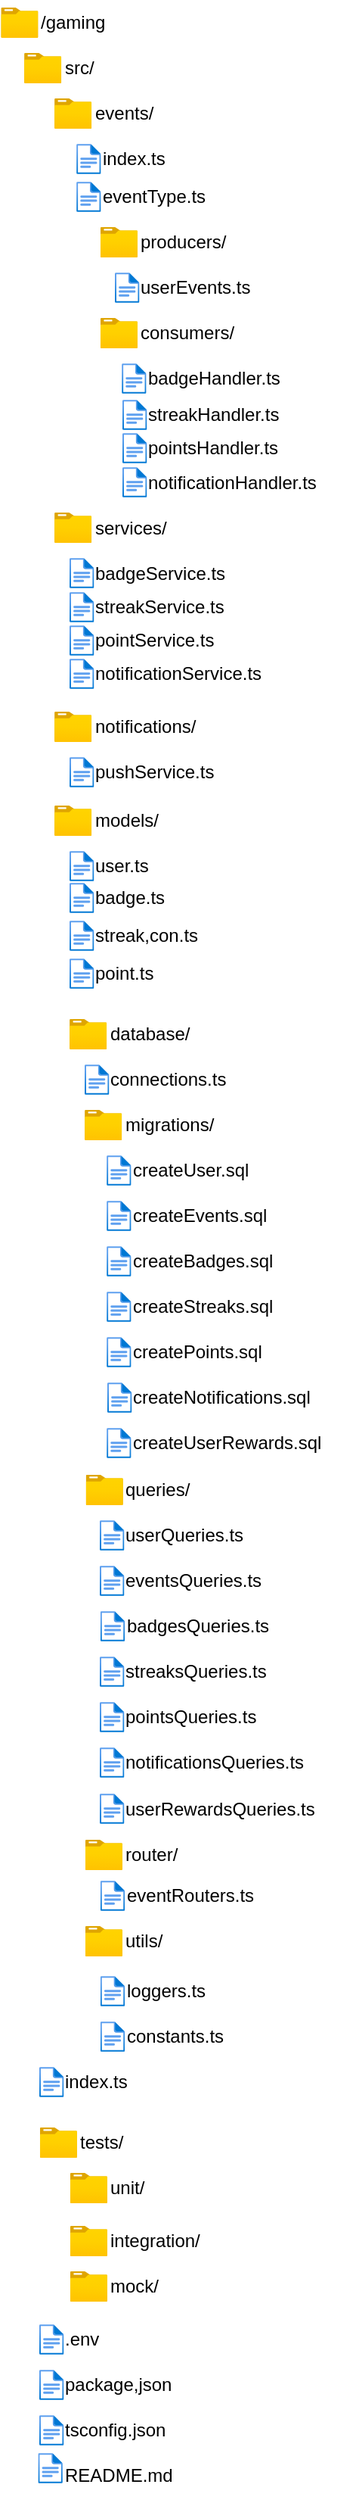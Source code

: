 <mxfile version="28.1.0">
  <diagram name="Page-1" id="CNm5QoasOaSPqWcli5Yv">
    <mxGraphModel dx="2830" dy="865" grid="1" gridSize="10" guides="1" tooltips="1" connect="1" arrows="1" fold="1" page="1" pageScale="1" pageWidth="1169" pageHeight="827" math="0" shadow="0">
      <root>
        <mxCell id="0" />
        <mxCell id="1" parent="0" />
        <mxCell id="1O9_OQPddKV9VWDyfww5-5" value="" style="group" parent="1" vertex="1" connectable="0">
          <mxGeometry x="-15.36" y="95" width="85.36" height="30" as="geometry" />
        </mxCell>
        <mxCell id="1O9_OQPddKV9VWDyfww5-1" value="/gaming" style="text;html=1;align=left;verticalAlign=middle;resizable=0;points=[];autosize=1;strokeColor=none;fillColor=none;" parent="1O9_OQPddKV9VWDyfww5-5" vertex="1">
          <mxGeometry x="24.64" width="70" height="30" as="geometry" />
        </mxCell>
        <mxCell id="1O9_OQPddKV9VWDyfww5-3" value="/gamifiying_app" style="image;aspect=fixed;html=1;points=[];align=center;fontSize=12;image=img/lib/azure2/general/Folder_Blank.svg;fontColor=none;noLabel=1;" parent="1O9_OQPddKV9VWDyfww5-5" vertex="1">
          <mxGeometry y="5" width="24.64" height="20" as="geometry" />
        </mxCell>
        <mxCell id="1O9_OQPddKV9VWDyfww5-6" value="" style="group" parent="1" vertex="1" connectable="0">
          <mxGeometry y="125" width="85.36" height="30" as="geometry" />
        </mxCell>
        <mxCell id="1O9_OQPddKV9VWDyfww5-7" value="src/" style="text;html=1;align=left;verticalAlign=middle;resizable=0;points=[];autosize=1;strokeColor=none;fillColor=none;" parent="1O9_OQPddKV9VWDyfww5-6" vertex="1">
          <mxGeometry x="24.64" width="40" height="30" as="geometry" />
        </mxCell>
        <mxCell id="1O9_OQPddKV9VWDyfww5-8" value="/gamifiying_app" style="image;aspect=fixed;html=1;points=[];align=center;fontSize=12;image=img/lib/azure2/general/Folder_Blank.svg;fontColor=none;noLabel=1;" parent="1O9_OQPddKV9VWDyfww5-6" vertex="1">
          <mxGeometry y="5" width="24.64" height="20" as="geometry" />
        </mxCell>
        <mxCell id="1O9_OQPddKV9VWDyfww5-12" value="" style="group" parent="1" vertex="1" connectable="0">
          <mxGeometry x="20" y="155" width="85.36" height="30" as="geometry" />
        </mxCell>
        <mxCell id="1O9_OQPddKV9VWDyfww5-13" value="events/" style="text;html=1;align=left;verticalAlign=middle;resizable=0;points=[];autosize=1;strokeColor=none;fillColor=none;" parent="1O9_OQPddKV9VWDyfww5-12" vertex="1">
          <mxGeometry x="24.64" width="60" height="30" as="geometry" />
        </mxCell>
        <mxCell id="1O9_OQPddKV9VWDyfww5-14" value="/gamifiying_app" style="image;aspect=fixed;html=1;points=[];align=center;fontSize=12;image=img/lib/azure2/general/Folder_Blank.svg;fontColor=none;noLabel=1;" parent="1O9_OQPddKV9VWDyfww5-12" vertex="1">
          <mxGeometry y="5" width="24.64" height="20" as="geometry" />
        </mxCell>
        <mxCell id="1O9_OQPddKV9VWDyfww5-16" value="" style="group" parent="1" vertex="1" connectable="0">
          <mxGeometry x="34.56" y="185" width="115.44" height="30" as="geometry" />
        </mxCell>
        <mxCell id="taT7G3SYx_tGGkmXo42I-7" value="" style="image;aspect=fixed;html=1;points=[];align=center;fontSize=12;image=img/lib/azure2/general/File.svg;" parent="1O9_OQPddKV9VWDyfww5-16" vertex="1">
          <mxGeometry y="5" width="16.23" height="20" as="geometry" />
        </mxCell>
        <mxCell id="1O9_OQPddKV9VWDyfww5-15" value="index.ts" style="text;html=1;align=left;verticalAlign=middle;resizable=0;points=[];autosize=1;strokeColor=none;fillColor=none;" parent="1O9_OQPddKV9VWDyfww5-16" vertex="1">
          <mxGeometry x="15.44" width="60" height="30" as="geometry" />
        </mxCell>
        <mxCell id="1O9_OQPddKV9VWDyfww5-17" value="" style="group" parent="1" vertex="1" connectable="0">
          <mxGeometry x="34.56" y="210" width="115.44" height="30" as="geometry" />
        </mxCell>
        <mxCell id="1O9_OQPddKV9VWDyfww5-18" value="" style="image;aspect=fixed;html=1;points=[];align=center;fontSize=12;image=img/lib/azure2/general/File.svg;" parent="1O9_OQPddKV9VWDyfww5-17" vertex="1">
          <mxGeometry y="5" width="16.23" height="20" as="geometry" />
        </mxCell>
        <mxCell id="1O9_OQPddKV9VWDyfww5-19" value="eventType.ts" style="text;html=1;align=left;verticalAlign=middle;resizable=0;points=[];autosize=1;strokeColor=none;fillColor=none;" parent="1O9_OQPddKV9VWDyfww5-17" vertex="1">
          <mxGeometry x="15.44" width="90" height="30" as="geometry" />
        </mxCell>
        <mxCell id="1O9_OQPddKV9VWDyfww5-21" value="" style="group" parent="1" vertex="1" connectable="0">
          <mxGeometry x="60" y="270" width="135.44" height="30" as="geometry" />
        </mxCell>
        <mxCell id="1O9_OQPddKV9VWDyfww5-22" value="" style="image;aspect=fixed;html=1;points=[];align=center;fontSize=12;image=img/lib/azure2/general/File.svg;" parent="1O9_OQPddKV9VWDyfww5-21" vertex="1">
          <mxGeometry y="5" width="16.23" height="20" as="geometry" />
        </mxCell>
        <mxCell id="1O9_OQPddKV9VWDyfww5-23" value="userEvents.ts" style="text;html=1;align=left;verticalAlign=middle;resizable=0;points=[];autosize=1;strokeColor=none;fillColor=none;" parent="1O9_OQPddKV9VWDyfww5-21" vertex="1">
          <mxGeometry x="15.44" width="100" height="30" as="geometry" />
        </mxCell>
        <mxCell id="1O9_OQPddKV9VWDyfww5-27" value="" style="group" parent="1" vertex="1" connectable="0">
          <mxGeometry x="50.4" y="1332" width="155.44" height="30" as="geometry" />
        </mxCell>
        <mxCell id="1O9_OQPddKV9VWDyfww5-28" value="" style="image;aspect=fixed;html=1;points=[];align=center;fontSize=12;image=img/lib/azure2/general/File.svg;" parent="1O9_OQPddKV9VWDyfww5-27" vertex="1">
          <mxGeometry y="5" width="16.23" height="20" as="geometry" />
        </mxCell>
        <mxCell id="1O9_OQPddKV9VWDyfww5-29" value="eventRouters.ts" style="text;html=1;align=left;verticalAlign=middle;resizable=0;points=[];autosize=1;strokeColor=none;fillColor=none;" parent="1O9_OQPddKV9VWDyfww5-27" vertex="1">
          <mxGeometry x="15.44" width="110" height="30" as="geometry" />
        </mxCell>
        <mxCell id="1O9_OQPddKV9VWDyfww5-30" value="" style="group" parent="1" vertex="1" connectable="0">
          <mxGeometry x="30" y="652" width="135.44" height="30" as="geometry" />
        </mxCell>
        <mxCell id="1O9_OQPddKV9VWDyfww5-31" value="" style="image;aspect=fixed;html=1;points=[];align=center;fontSize=12;image=img/lib/azure2/general/File.svg;" parent="1O9_OQPddKV9VWDyfww5-30" vertex="1">
          <mxGeometry y="5" width="16.23" height="20" as="geometry" />
        </mxCell>
        <mxCell id="1O9_OQPddKV9VWDyfww5-32" value="user.ts" style="text;html=1;align=left;verticalAlign=middle;resizable=0;points=[];autosize=1;strokeColor=none;fillColor=none;" parent="1O9_OQPddKV9VWDyfww5-30" vertex="1">
          <mxGeometry x="15.44" width="60" height="30" as="geometry" />
        </mxCell>
        <mxCell id="1O9_OQPddKV9VWDyfww5-24" value="" style="group" parent="1" vertex="1" connectable="0">
          <mxGeometry x="30.0" y="481" width="125.44" height="30" as="geometry" />
        </mxCell>
        <mxCell id="1O9_OQPddKV9VWDyfww5-25" value="" style="image;aspect=fixed;html=1;points=[];align=center;fontSize=12;image=img/lib/azure2/general/File.svg;" parent="1O9_OQPddKV9VWDyfww5-24" vertex="1">
          <mxGeometry y="5" width="16.23" height="20" as="geometry" />
        </mxCell>
        <mxCell id="1O9_OQPddKV9VWDyfww5-26" value="streakService.ts" style="text;html=1;align=left;verticalAlign=middle;resizable=0;points=[];autosize=1;strokeColor=none;fillColor=none;" parent="1O9_OQPddKV9VWDyfww5-24" vertex="1">
          <mxGeometry x="15.44" width="110" height="30" as="geometry" />
        </mxCell>
        <mxCell id="1O9_OQPddKV9VWDyfww5-33" value="" style="group" parent="1" vertex="1" connectable="0">
          <mxGeometry x="50.4" y="240" width="104.64" height="30" as="geometry" />
        </mxCell>
        <mxCell id="1O9_OQPddKV9VWDyfww5-34" value="producers/" style="text;html=1;align=left;verticalAlign=middle;resizable=0;points=[];autosize=1;strokeColor=none;fillColor=none;" parent="1O9_OQPddKV9VWDyfww5-33" vertex="1">
          <mxGeometry x="24.64" width="80" height="30" as="geometry" />
        </mxCell>
        <mxCell id="1O9_OQPddKV9VWDyfww5-35" value="/gamifiying_app" style="image;aspect=fixed;html=1;points=[];align=center;fontSize=12;image=img/lib/azure2/general/Folder_Blank.svg;fontColor=none;noLabel=1;" parent="1O9_OQPddKV9VWDyfww5-33" vertex="1">
          <mxGeometry y="5" width="24.64" height="20" as="geometry" />
        </mxCell>
        <mxCell id="1O9_OQPddKV9VWDyfww5-36" value="" style="group" parent="1" vertex="1" connectable="0">
          <mxGeometry x="64.56" y="330" width="125.44" height="30" as="geometry" />
        </mxCell>
        <mxCell id="1O9_OQPddKV9VWDyfww5-37" value="" style="image;aspect=fixed;html=1;points=[];align=center;fontSize=12;image=img/lib/azure2/general/File.svg;" parent="1O9_OQPddKV9VWDyfww5-36" vertex="1">
          <mxGeometry y="5" width="16.23" height="20" as="geometry" />
        </mxCell>
        <mxCell id="1O9_OQPddKV9VWDyfww5-38" value="badgeHandler.ts" style="text;html=1;align=left;verticalAlign=middle;resizable=0;points=[];autosize=1;strokeColor=none;fillColor=none;" parent="1O9_OQPddKV9VWDyfww5-36" vertex="1">
          <mxGeometry x="15.44" width="110" height="30" as="geometry" />
        </mxCell>
        <mxCell id="1O9_OQPddKV9VWDyfww5-39" value="" style="group" parent="1" vertex="1" connectable="0">
          <mxGeometry x="65" y="354" width="125.44" height="30" as="geometry" />
        </mxCell>
        <mxCell id="1O9_OQPddKV9VWDyfww5-40" value="" style="image;aspect=fixed;html=1;points=[];align=center;fontSize=12;image=img/lib/azure2/general/File.svg;" parent="1O9_OQPddKV9VWDyfww5-39" vertex="1">
          <mxGeometry y="5" width="16.23" height="20" as="geometry" />
        </mxCell>
        <mxCell id="1O9_OQPddKV9VWDyfww5-41" value="streakHandler.ts" style="text;html=1;align=left;verticalAlign=middle;resizable=0;points=[];autosize=1;strokeColor=none;fillColor=none;" parent="1O9_OQPddKV9VWDyfww5-39" vertex="1">
          <mxGeometry x="15.44" width="110" height="30" as="geometry" />
        </mxCell>
        <mxCell id="1O9_OQPddKV9VWDyfww5-42" value="" style="group" parent="1" vertex="1" connectable="0">
          <mxGeometry x="65" y="376" width="145.44" height="30" as="geometry" />
        </mxCell>
        <mxCell id="1O9_OQPddKV9VWDyfww5-43" value="" style="image;aspect=fixed;html=1;points=[];align=center;fontSize=12;image=img/lib/azure2/general/File.svg;" parent="1O9_OQPddKV9VWDyfww5-42" vertex="1">
          <mxGeometry y="5" width="16.23" height="20" as="geometry" />
        </mxCell>
        <mxCell id="1O9_OQPddKV9VWDyfww5-44" value="pointsHandler.ts" style="text;html=1;align=left;verticalAlign=middle;resizable=0;points=[];autosize=1;strokeColor=none;fillColor=none;" parent="1O9_OQPddKV9VWDyfww5-42" vertex="1">
          <mxGeometry x="15.44" width="110" height="30" as="geometry" />
        </mxCell>
        <mxCell id="1O9_OQPddKV9VWDyfww5-45" value="" style="group" parent="1" vertex="1" connectable="0">
          <mxGeometry x="65" y="398.5" width="145.44" height="30" as="geometry" />
        </mxCell>
        <mxCell id="1O9_OQPddKV9VWDyfww5-46" value="" style="image;aspect=fixed;html=1;points=[];align=center;fontSize=12;image=img/lib/azure2/general/File.svg;" parent="1O9_OQPddKV9VWDyfww5-45" vertex="1">
          <mxGeometry y="5" width="16.23" height="20" as="geometry" />
        </mxCell>
        <mxCell id="1O9_OQPddKV9VWDyfww5-47" value="notificationHandler.ts" style="text;html=1;align=left;verticalAlign=middle;resizable=0;points=[];autosize=1;strokeColor=none;fillColor=none;" parent="1O9_OQPddKV9VWDyfww5-45" vertex="1">
          <mxGeometry x="15.44" width="130" height="30" as="geometry" />
        </mxCell>
        <mxCell id="1O9_OQPddKV9VWDyfww5-48" value="" style="group" parent="1" vertex="1" connectable="0">
          <mxGeometry x="30" y="458.5" width="145.44" height="30" as="geometry" />
        </mxCell>
        <mxCell id="1O9_OQPddKV9VWDyfww5-49" value="" style="image;aspect=fixed;html=1;points=[];align=center;fontSize=12;image=img/lib/azure2/general/File.svg;" parent="1O9_OQPddKV9VWDyfww5-48" vertex="1">
          <mxGeometry y="5" width="16.23" height="20" as="geometry" />
        </mxCell>
        <mxCell id="1O9_OQPddKV9VWDyfww5-50" value="badgeService.ts" style="text;html=1;align=left;verticalAlign=middle;resizable=0;points=[];autosize=1;strokeColor=none;fillColor=none;" parent="1O9_OQPddKV9VWDyfww5-48" vertex="1">
          <mxGeometry x="15.44" width="110" height="30" as="geometry" />
        </mxCell>
        <mxCell id="1O9_OQPddKV9VWDyfww5-51" value="" style="group" parent="1" vertex="1" connectable="0">
          <mxGeometry x="20" y="428.5" width="104.64" height="30" as="geometry" />
        </mxCell>
        <mxCell id="1O9_OQPddKV9VWDyfww5-52" value="services/" style="text;html=1;align=left;verticalAlign=middle;resizable=0;points=[];autosize=1;strokeColor=none;fillColor=none;" parent="1O9_OQPddKV9VWDyfww5-51" vertex="1">
          <mxGeometry x="24.64" width="70" height="30" as="geometry" />
        </mxCell>
        <mxCell id="1O9_OQPddKV9VWDyfww5-53" value="/gamifiying_app" style="image;aspect=fixed;html=1;points=[];align=center;fontSize=12;image=img/lib/azure2/general/Folder_Blank.svg;fontColor=none;noLabel=1;" parent="1O9_OQPddKV9VWDyfww5-51" vertex="1">
          <mxGeometry y="5" width="24.64" height="20" as="geometry" />
        </mxCell>
        <mxCell id="1O9_OQPddKV9VWDyfww5-54" value="" style="group" parent="1" vertex="1" connectable="0">
          <mxGeometry x="30" y="503" width="115.44" height="30" as="geometry" />
        </mxCell>
        <mxCell id="1O9_OQPddKV9VWDyfww5-55" value="" style="image;aspect=fixed;html=1;points=[];align=center;fontSize=12;image=img/lib/azure2/general/File.svg;" parent="1O9_OQPddKV9VWDyfww5-54" vertex="1">
          <mxGeometry y="5" width="16.23" height="20" as="geometry" />
        </mxCell>
        <mxCell id="1O9_OQPddKV9VWDyfww5-56" value="pointService.ts" style="text;html=1;align=left;verticalAlign=middle;resizable=0;points=[];autosize=1;strokeColor=none;fillColor=none;" parent="1O9_OQPddKV9VWDyfww5-54" vertex="1">
          <mxGeometry x="15.44" width="100" height="30" as="geometry" />
        </mxCell>
        <mxCell id="1O9_OQPddKV9VWDyfww5-57" value="" style="group" parent="1" vertex="1" connectable="0">
          <mxGeometry x="50.4" y="300" width="114.64" height="30" as="geometry" />
        </mxCell>
        <mxCell id="1O9_OQPddKV9VWDyfww5-58" value="consumers/" style="text;html=1;align=left;verticalAlign=middle;resizable=0;points=[];autosize=1;strokeColor=none;fillColor=none;" parent="1O9_OQPddKV9VWDyfww5-57" vertex="1">
          <mxGeometry x="24.64" width="90" height="30" as="geometry" />
        </mxCell>
        <mxCell id="1O9_OQPddKV9VWDyfww5-59" value="/gamifiying_app" style="image;aspect=fixed;html=1;points=[];align=center;fontSize=12;image=img/lib/azure2/general/Folder_Blank.svg;fontColor=none;noLabel=1;" parent="1O9_OQPddKV9VWDyfww5-57" vertex="1">
          <mxGeometry y="5" width="24.64" height="20" as="geometry" />
        </mxCell>
        <mxCell id="1O9_OQPddKV9VWDyfww5-61" value="" style="group" parent="1" vertex="1" connectable="0">
          <mxGeometry x="20" y="622" width="114.64" height="30" as="geometry" />
        </mxCell>
        <mxCell id="1O9_OQPddKV9VWDyfww5-62" value="models/" style="text;html=1;align=left;verticalAlign=middle;resizable=0;points=[];autosize=1;strokeColor=none;fillColor=none;" parent="1O9_OQPddKV9VWDyfww5-61" vertex="1">
          <mxGeometry x="24.64" width="70" height="30" as="geometry" />
        </mxCell>
        <mxCell id="1O9_OQPddKV9VWDyfww5-63" value="/gamifiying_app" style="image;aspect=fixed;html=1;points=[];align=center;fontSize=12;image=img/lib/azure2/general/Folder_Blank.svg;fontColor=none;noLabel=1;" parent="1O9_OQPddKV9VWDyfww5-61" vertex="1">
          <mxGeometry y="5" width="24.64" height="20" as="geometry" />
        </mxCell>
        <mxCell id="1O9_OQPddKV9VWDyfww5-64" value="" style="group" parent="1" vertex="1" connectable="0">
          <mxGeometry x="30" y="763" width="114.64" height="30" as="geometry" />
        </mxCell>
        <mxCell id="1O9_OQPddKV9VWDyfww5-65" value="database/" style="text;html=1;align=left;verticalAlign=middle;resizable=0;points=[];autosize=1;strokeColor=none;fillColor=none;" parent="1O9_OQPddKV9VWDyfww5-64" vertex="1">
          <mxGeometry x="24.64" width="80" height="30" as="geometry" />
        </mxCell>
        <mxCell id="1O9_OQPddKV9VWDyfww5-66" value="/gamifiying_app" style="image;aspect=fixed;html=1;points=[];align=center;fontSize=12;image=img/lib/azure2/general/Folder_Blank.svg;fontColor=none;noLabel=1;" parent="1O9_OQPddKV9VWDyfww5-64" vertex="1">
          <mxGeometry y="5" width="24.64" height="20" as="geometry" />
        </mxCell>
        <mxCell id="1O9_OQPddKV9VWDyfww5-67" value="" style="group" parent="1" vertex="1" connectable="0">
          <mxGeometry x="40.4" y="1305" width="114.64" height="30" as="geometry" />
        </mxCell>
        <mxCell id="1O9_OQPddKV9VWDyfww5-68" value="router/" style="text;html=1;align=left;verticalAlign=middle;resizable=0;points=[];autosize=1;strokeColor=none;fillColor=none;" parent="1O9_OQPddKV9VWDyfww5-67" vertex="1">
          <mxGeometry x="24.64" width="60" height="30" as="geometry" />
        </mxCell>
        <mxCell id="1O9_OQPddKV9VWDyfww5-69" value="/gamifiying_app" style="image;aspect=fixed;html=1;points=[];align=center;fontSize=12;image=img/lib/azure2/general/Folder_Blank.svg;fontColor=none;noLabel=1;" parent="1O9_OQPddKV9VWDyfww5-67" vertex="1">
          <mxGeometry y="5" width="24.64" height="20" as="geometry" />
        </mxCell>
        <mxCell id="1O9_OQPddKV9VWDyfww5-70" value="" style="group" parent="1" vertex="1" connectable="0">
          <mxGeometry x="40.4" y="1362" width="114.64" height="30" as="geometry" />
        </mxCell>
        <mxCell id="1O9_OQPddKV9VWDyfww5-71" value="utils/" style="text;html=1;align=left;verticalAlign=middle;resizable=0;points=[];autosize=1;strokeColor=none;fillColor=none;" parent="1O9_OQPddKV9VWDyfww5-70" vertex="1">
          <mxGeometry x="24.64" width="50" height="30" as="geometry" />
        </mxCell>
        <mxCell id="1O9_OQPddKV9VWDyfww5-72" value="/gamifiying_app" style="image;aspect=fixed;html=1;points=[];align=center;fontSize=12;image=img/lib/azure2/general/Folder_Blank.svg;fontColor=none;noLabel=1;" parent="1O9_OQPddKV9VWDyfww5-70" vertex="1">
          <mxGeometry y="5" width="24.64" height="20" as="geometry" />
        </mxCell>
        <mxCell id="1O9_OQPddKV9VWDyfww5-73" value="" style="group" parent="1" vertex="1" connectable="0">
          <mxGeometry x="30" y="525" width="145.44" height="30" as="geometry" />
        </mxCell>
        <mxCell id="1O9_OQPddKV9VWDyfww5-74" value="" style="image;aspect=fixed;html=1;points=[];align=center;fontSize=12;image=img/lib/azure2/general/File.svg;" parent="1O9_OQPddKV9VWDyfww5-73" vertex="1">
          <mxGeometry y="5" width="16.23" height="20" as="geometry" />
        </mxCell>
        <mxCell id="1O9_OQPddKV9VWDyfww5-75" value="notificationService.ts" style="text;html=1;align=left;verticalAlign=middle;resizable=0;points=[];autosize=1;strokeColor=none;fillColor=none;" parent="1O9_OQPddKV9VWDyfww5-73" vertex="1">
          <mxGeometry x="15.44" width="130" height="30" as="geometry" />
        </mxCell>
        <mxCell id="1O9_OQPddKV9VWDyfww5-77" value="" style="group" parent="1" vertex="1" connectable="0">
          <mxGeometry x="30" y="673" width="135.44" height="55" as="geometry" />
        </mxCell>
        <mxCell id="1O9_OQPddKV9VWDyfww5-78" value="" style="image;aspect=fixed;html=1;points=[];align=center;fontSize=12;image=img/lib/azure2/general/File.svg;" parent="1O9_OQPddKV9VWDyfww5-77" vertex="1">
          <mxGeometry y="5" width="16.23" height="20" as="geometry" />
        </mxCell>
        <mxCell id="1O9_OQPddKV9VWDyfww5-79" value="badge.ts" style="text;html=1;align=left;verticalAlign=middle;resizable=0;points=[];autosize=1;strokeColor=none;fillColor=none;" parent="1O9_OQPddKV9VWDyfww5-77" vertex="1">
          <mxGeometry x="15.44" width="70" height="30" as="geometry" />
        </mxCell>
        <mxCell id="1O9_OQPddKV9VWDyfww5-80" value="" style="group" parent="1O9_OQPddKV9VWDyfww5-77" vertex="1" connectable="0">
          <mxGeometry y="25" width="135.44" height="30" as="geometry" />
        </mxCell>
        <mxCell id="1O9_OQPddKV9VWDyfww5-81" value="" style="image;aspect=fixed;html=1;points=[];align=center;fontSize=12;image=img/lib/azure2/general/File.svg;" parent="1O9_OQPddKV9VWDyfww5-80" vertex="1">
          <mxGeometry y="5" width="16.23" height="20" as="geometry" />
        </mxCell>
        <mxCell id="1O9_OQPddKV9VWDyfww5-82" value="streak,con.ts" style="text;html=1;align=left;verticalAlign=middle;resizable=0;points=[];autosize=1;strokeColor=none;fillColor=none;" parent="1O9_OQPddKV9VWDyfww5-80" vertex="1">
          <mxGeometry x="15.44" width="90" height="30" as="geometry" />
        </mxCell>
        <mxCell id="1O9_OQPddKV9VWDyfww5-83" value="" style="group" parent="1" vertex="1" connectable="0">
          <mxGeometry x="30" y="723" width="135.44" height="30" as="geometry" />
        </mxCell>
        <mxCell id="1O9_OQPddKV9VWDyfww5-84" value="" style="image;aspect=fixed;html=1;points=[];align=center;fontSize=12;image=img/lib/azure2/general/File.svg;" parent="1O9_OQPddKV9VWDyfww5-83" vertex="1">
          <mxGeometry y="5" width="16.23" height="20" as="geometry" />
        </mxCell>
        <mxCell id="1O9_OQPddKV9VWDyfww5-85" value="point.ts" style="text;html=1;align=left;verticalAlign=middle;resizable=0;points=[];autosize=1;strokeColor=none;fillColor=none;" parent="1O9_OQPddKV9VWDyfww5-83" vertex="1">
          <mxGeometry x="15.44" width="60" height="30" as="geometry" />
        </mxCell>
        <mxCell id="1O9_OQPddKV9VWDyfww5-86" value="" style="group" parent="1" vertex="1" connectable="0">
          <mxGeometry x="40" y="793" width="135.44" height="30" as="geometry" />
        </mxCell>
        <mxCell id="1O9_OQPddKV9VWDyfww5-87" value="" style="image;aspect=fixed;html=1;points=[];align=center;fontSize=12;image=img/lib/azure2/general/File.svg;" parent="1O9_OQPddKV9VWDyfww5-86" vertex="1">
          <mxGeometry y="5" width="16.23" height="20" as="geometry" />
        </mxCell>
        <mxCell id="1O9_OQPddKV9VWDyfww5-88" value="connections.ts" style="text;html=1;align=left;verticalAlign=middle;resizable=0;points=[];autosize=1;strokeColor=none;fillColor=none;" parent="1O9_OQPddKV9VWDyfww5-86" vertex="1">
          <mxGeometry x="15.44" width="100" height="30" as="geometry" />
        </mxCell>
        <mxCell id="1O9_OQPddKV9VWDyfww5-90" value="" style="group" parent="1" vertex="1" connectable="0">
          <mxGeometry x="50.4" y="1395" width="155.44" height="30" as="geometry" />
        </mxCell>
        <mxCell id="1O9_OQPddKV9VWDyfww5-91" value="" style="image;aspect=fixed;html=1;points=[];align=center;fontSize=12;image=img/lib/azure2/general/File.svg;" parent="1O9_OQPddKV9VWDyfww5-90" vertex="1">
          <mxGeometry y="5" width="16.23" height="20" as="geometry" />
        </mxCell>
        <mxCell id="1O9_OQPddKV9VWDyfww5-92" value="loggers.ts" style="text;html=1;align=left;verticalAlign=middle;resizable=0;points=[];autosize=1;strokeColor=none;fillColor=none;" parent="1O9_OQPddKV9VWDyfww5-90" vertex="1">
          <mxGeometry x="15.44" width="80" height="30" as="geometry" />
        </mxCell>
        <mxCell id="1O9_OQPddKV9VWDyfww5-93" value="" style="group" parent="1" vertex="1" connectable="0">
          <mxGeometry x="50.4" y="1425" width="155.44" height="30" as="geometry" />
        </mxCell>
        <mxCell id="1O9_OQPddKV9VWDyfww5-94" value="" style="image;aspect=fixed;html=1;points=[];align=center;fontSize=12;image=img/lib/azure2/general/File.svg;" parent="1O9_OQPddKV9VWDyfww5-93" vertex="1">
          <mxGeometry y="5" width="16.23" height="20" as="geometry" />
        </mxCell>
        <mxCell id="1O9_OQPddKV9VWDyfww5-95" value="constants.ts" style="text;html=1;align=left;verticalAlign=middle;resizable=0;points=[];autosize=1;strokeColor=none;fillColor=none;" parent="1O9_OQPddKV9VWDyfww5-93" vertex="1">
          <mxGeometry x="15.44" width="90" height="30" as="geometry" />
        </mxCell>
        <mxCell id="1O9_OQPddKV9VWDyfww5-97" value="" style="group" parent="1" vertex="1" connectable="0">
          <mxGeometry x="10" y="1455" width="155.44" height="30" as="geometry" />
        </mxCell>
        <mxCell id="1O9_OQPddKV9VWDyfww5-98" value="" style="image;aspect=fixed;html=1;points=[];align=center;fontSize=12;image=img/lib/azure2/general/File.svg;" parent="1O9_OQPddKV9VWDyfww5-97" vertex="1">
          <mxGeometry y="5" width="16.23" height="20" as="geometry" />
        </mxCell>
        <mxCell id="1O9_OQPddKV9VWDyfww5-99" value="index.ts" style="text;html=1;align=left;verticalAlign=middle;resizable=0;points=[];autosize=1;strokeColor=none;fillColor=none;" parent="1O9_OQPddKV9VWDyfww5-97" vertex="1">
          <mxGeometry x="15.44" width="60" height="30" as="geometry" />
        </mxCell>
        <mxCell id="1O9_OQPddKV9VWDyfww5-100" value="" style="group" parent="1" vertex="1" connectable="0">
          <mxGeometry x="10.4" y="1495" width="114.64" height="30" as="geometry" />
        </mxCell>
        <mxCell id="1O9_OQPddKV9VWDyfww5-101" value="tests/" style="text;html=1;align=left;verticalAlign=middle;resizable=0;points=[];autosize=1;strokeColor=none;fillColor=none;" parent="1O9_OQPddKV9VWDyfww5-100" vertex="1">
          <mxGeometry x="24.64" width="50" height="30" as="geometry" />
        </mxCell>
        <mxCell id="1O9_OQPddKV9VWDyfww5-102" value="/gamifiying_app" style="image;aspect=fixed;html=1;points=[];align=center;fontSize=12;image=img/lib/azure2/general/Folder_Blank.svg;fontColor=none;noLabel=1;" parent="1O9_OQPddKV9VWDyfww5-100" vertex="1">
          <mxGeometry y="5" width="24.64" height="20" as="geometry" />
        </mxCell>
        <mxCell id="1O9_OQPddKV9VWDyfww5-109" value="" style="group" parent="1" vertex="1" connectable="0">
          <mxGeometry x="30.4" y="1525" width="114.64" height="30" as="geometry" />
        </mxCell>
        <mxCell id="1O9_OQPddKV9VWDyfww5-110" value="unit/" style="text;html=1;align=left;verticalAlign=middle;resizable=0;points=[];autosize=1;strokeColor=none;fillColor=none;" parent="1O9_OQPddKV9VWDyfww5-109" vertex="1">
          <mxGeometry x="24.64" width="50" height="30" as="geometry" />
        </mxCell>
        <mxCell id="1O9_OQPddKV9VWDyfww5-111" value="/gamifiying_app" style="image;aspect=fixed;html=1;points=[];align=center;fontSize=12;image=img/lib/azure2/general/Folder_Blank.svg;fontColor=none;noLabel=1;" parent="1O9_OQPddKV9VWDyfww5-109" vertex="1">
          <mxGeometry y="5" width="24.64" height="20" as="geometry" />
        </mxCell>
        <mxCell id="1O9_OQPddKV9VWDyfww5-116" value="" style="group" parent="1" vertex="1" connectable="0">
          <mxGeometry x="30.4" y="1590" width="114.64" height="30" as="geometry" />
        </mxCell>
        <mxCell id="1O9_OQPddKV9VWDyfww5-117" value="mock/" style="text;html=1;align=left;verticalAlign=middle;resizable=0;points=[];autosize=1;strokeColor=none;fillColor=none;" parent="1O9_OQPddKV9VWDyfww5-116" vertex="1">
          <mxGeometry x="24.64" width="60" height="30" as="geometry" />
        </mxCell>
        <mxCell id="1O9_OQPddKV9VWDyfww5-118" value="/gamifiying_app" style="image;aspect=fixed;html=1;points=[];align=center;fontSize=12;image=img/lib/azure2/general/Folder_Blank.svg;fontColor=none;noLabel=1;" parent="1O9_OQPddKV9VWDyfww5-116" vertex="1">
          <mxGeometry y="5" width="24.64" height="20" as="geometry" />
        </mxCell>
        <mxCell id="1O9_OQPddKV9VWDyfww5-113" value="" style="group" parent="1" vertex="1" connectable="0">
          <mxGeometry x="30.4" y="1560" width="114.64" height="30" as="geometry" />
        </mxCell>
        <mxCell id="1O9_OQPddKV9VWDyfww5-114" value="integration/" style="text;html=1;align=left;verticalAlign=middle;resizable=0;points=[];autosize=1;strokeColor=none;fillColor=none;" parent="1O9_OQPddKV9VWDyfww5-113" vertex="1">
          <mxGeometry x="24.64" width="80" height="30" as="geometry" />
        </mxCell>
        <mxCell id="1O9_OQPddKV9VWDyfww5-115" value="/gamifiying_app" style="image;aspect=fixed;html=1;points=[];align=center;fontSize=12;image=img/lib/azure2/general/Folder_Blank.svg;fontColor=none;noLabel=1;" parent="1O9_OQPddKV9VWDyfww5-113" vertex="1">
          <mxGeometry y="5" width="24.64" height="20" as="geometry" />
        </mxCell>
        <mxCell id="1O9_OQPddKV9VWDyfww5-119" value="" style="group" parent="1" vertex="1" connectable="0">
          <mxGeometry x="40" y="823" width="114.64" height="30" as="geometry" />
        </mxCell>
        <mxCell id="1O9_OQPddKV9VWDyfww5-120" value="migrations/" style="text;html=1;align=left;verticalAlign=middle;resizable=0;points=[];autosize=1;strokeColor=none;fillColor=none;" parent="1O9_OQPddKV9VWDyfww5-119" vertex="1">
          <mxGeometry x="24.64" width="80" height="30" as="geometry" />
        </mxCell>
        <mxCell id="1O9_OQPddKV9VWDyfww5-121" value="/gamifiying_app" style="image;aspect=fixed;html=1;points=[];align=center;fontSize=12;image=img/lib/azure2/general/Folder_Blank.svg;fontColor=none;noLabel=1;" parent="1O9_OQPddKV9VWDyfww5-119" vertex="1">
          <mxGeometry y="5" width="24.64" height="20" as="geometry" />
        </mxCell>
        <mxCell id="1O9_OQPddKV9VWDyfww5-124" value="" style="group" parent="1" vertex="1" connectable="0">
          <mxGeometry x="40.8" y="1064" width="114.64" height="30" as="geometry" />
        </mxCell>
        <mxCell id="1O9_OQPddKV9VWDyfww5-125" value="queries/" style="text;html=1;align=left;verticalAlign=middle;resizable=0;points=[];autosize=1;strokeColor=none;fillColor=none;" parent="1O9_OQPddKV9VWDyfww5-124" vertex="1">
          <mxGeometry x="24.64" width="70" height="30" as="geometry" />
        </mxCell>
        <mxCell id="1O9_OQPddKV9VWDyfww5-126" value="/gamifiying_app" style="image;aspect=fixed;html=1;points=[];align=center;fontSize=12;image=img/lib/azure2/general/Folder_Blank.svg;fontColor=none;noLabel=1;" parent="1O9_OQPddKV9VWDyfww5-124" vertex="1">
          <mxGeometry y="5" width="24.64" height="20" as="geometry" />
        </mxCell>
        <mxCell id="1O9_OQPddKV9VWDyfww5-127" value="" style="group" parent="1" vertex="1" connectable="0">
          <mxGeometry x="54.56" y="853" width="135.44" height="30" as="geometry" />
        </mxCell>
        <mxCell id="1O9_OQPddKV9VWDyfww5-128" value="" style="image;aspect=fixed;html=1;points=[];align=center;fontSize=12;image=img/lib/azure2/general/File.svg;" parent="1O9_OQPddKV9VWDyfww5-127" vertex="1">
          <mxGeometry y="5" width="16.23" height="20" as="geometry" />
        </mxCell>
        <mxCell id="1O9_OQPddKV9VWDyfww5-129" value="createUser.sql" style="text;html=1;align=left;verticalAlign=middle;resizable=0;points=[];autosize=1;strokeColor=none;fillColor=none;" parent="1O9_OQPddKV9VWDyfww5-127" vertex="1">
          <mxGeometry x="15.44" width="100" height="30" as="geometry" />
        </mxCell>
        <mxCell id="1O9_OQPddKV9VWDyfww5-130" value="" style="group" parent="1" vertex="1" connectable="0">
          <mxGeometry x="54.56" y="883" width="135.44" height="30" as="geometry" />
        </mxCell>
        <mxCell id="1O9_OQPddKV9VWDyfww5-131" value="" style="image;aspect=fixed;html=1;points=[];align=center;fontSize=12;image=img/lib/azure2/general/File.svg;" parent="1O9_OQPddKV9VWDyfww5-130" vertex="1">
          <mxGeometry y="5" width="16.23" height="20" as="geometry" />
        </mxCell>
        <mxCell id="1O9_OQPddKV9VWDyfww5-132" value="createEvents.sql" style="text;html=1;align=left;verticalAlign=middle;resizable=0;points=[];autosize=1;strokeColor=none;fillColor=none;" parent="1O9_OQPddKV9VWDyfww5-130" vertex="1">
          <mxGeometry x="15.44" width="110" height="30" as="geometry" />
        </mxCell>
        <mxCell id="1O9_OQPddKV9VWDyfww5-133" value="" style="group" parent="1" vertex="1" connectable="0">
          <mxGeometry x="54.56" y="913" width="135.44" height="30" as="geometry" />
        </mxCell>
        <mxCell id="1O9_OQPddKV9VWDyfww5-134" value="" style="image;aspect=fixed;html=1;points=[];align=center;fontSize=12;image=img/lib/azure2/general/File.svg;" parent="1O9_OQPddKV9VWDyfww5-133" vertex="1">
          <mxGeometry y="5" width="16.23" height="20" as="geometry" />
        </mxCell>
        <mxCell id="1O9_OQPddKV9VWDyfww5-135" value="createBadges.sql" style="text;html=1;align=left;verticalAlign=middle;resizable=0;points=[];autosize=1;strokeColor=none;fillColor=none;" parent="1O9_OQPddKV9VWDyfww5-133" vertex="1">
          <mxGeometry x="15.44" width="120" height="30" as="geometry" />
        </mxCell>
        <mxCell id="1O9_OQPddKV9VWDyfww5-136" value="" style="group" parent="1" vertex="1" connectable="0">
          <mxGeometry x="54.56" y="943" width="135.44" height="30" as="geometry" />
        </mxCell>
        <mxCell id="1O9_OQPddKV9VWDyfww5-137" value="" style="image;aspect=fixed;html=1;points=[];align=center;fontSize=12;image=img/lib/azure2/general/File.svg;" parent="1O9_OQPddKV9VWDyfww5-136" vertex="1">
          <mxGeometry y="5" width="16.23" height="20" as="geometry" />
        </mxCell>
        <mxCell id="1O9_OQPddKV9VWDyfww5-138" value="createStreaks.sql" style="text;html=1;align=left;verticalAlign=middle;resizable=0;points=[];autosize=1;strokeColor=none;fillColor=none;" parent="1O9_OQPddKV9VWDyfww5-136" vertex="1">
          <mxGeometry x="15.44" width="120" height="30" as="geometry" />
        </mxCell>
        <mxCell id="1O9_OQPddKV9VWDyfww5-139" value="" style="group" parent="1" vertex="1" connectable="0">
          <mxGeometry x="54.56" y="973" width="135.44" height="30" as="geometry" />
        </mxCell>
        <mxCell id="1O9_OQPddKV9VWDyfww5-140" value="" style="image;aspect=fixed;html=1;points=[];align=center;fontSize=12;image=img/lib/azure2/general/File.svg;" parent="1O9_OQPddKV9VWDyfww5-139" vertex="1">
          <mxGeometry y="5" width="16.23" height="20" as="geometry" />
        </mxCell>
        <mxCell id="1O9_OQPddKV9VWDyfww5-141" value="createPoints.sql" style="text;html=1;align=left;verticalAlign=middle;resizable=0;points=[];autosize=1;strokeColor=none;fillColor=none;" parent="1O9_OQPddKV9VWDyfww5-139" vertex="1">
          <mxGeometry x="15.44" width="110" height="30" as="geometry" />
        </mxCell>
        <mxCell id="1O9_OQPddKV9VWDyfww5-142" value="" style="group" parent="1" vertex="1" connectable="0">
          <mxGeometry x="55" y="1003" width="155.44" height="30" as="geometry" />
        </mxCell>
        <mxCell id="1O9_OQPddKV9VWDyfww5-143" value="" style="image;aspect=fixed;html=1;points=[];align=center;fontSize=12;image=img/lib/azure2/general/File.svg;" parent="1O9_OQPddKV9VWDyfww5-142" vertex="1">
          <mxGeometry y="5" width="16.23" height="20" as="geometry" />
        </mxCell>
        <mxCell id="1O9_OQPddKV9VWDyfww5-144" value="createNotifications.sql" style="text;html=1;align=left;verticalAlign=middle;resizable=0;points=[];autosize=1;strokeColor=none;fillColor=none;" parent="1O9_OQPddKV9VWDyfww5-142" vertex="1">
          <mxGeometry x="15.44" width="140" height="30" as="geometry" />
        </mxCell>
        <mxCell id="1O9_OQPddKV9VWDyfww5-145" value="" style="group" parent="1" vertex="1" connectable="0">
          <mxGeometry x="54.56" y="1033" width="165.44" height="30" as="geometry" />
        </mxCell>
        <mxCell id="1O9_OQPddKV9VWDyfww5-146" value="" style="image;aspect=fixed;html=1;points=[];align=center;fontSize=12;image=img/lib/azure2/general/File.svg;" parent="1O9_OQPddKV9VWDyfww5-145" vertex="1">
          <mxGeometry y="5" width="16.23" height="20" as="geometry" />
        </mxCell>
        <mxCell id="1O9_OQPddKV9VWDyfww5-147" value="createUserRewards.sql" style="text;html=1;align=left;verticalAlign=middle;resizable=0;points=[];autosize=1;strokeColor=none;fillColor=none;" parent="1O9_OQPddKV9VWDyfww5-145" vertex="1">
          <mxGeometry x="15.44" width="150" height="30" as="geometry" />
        </mxCell>
        <mxCell id="1O9_OQPddKV9VWDyfww5-148" value="" style="group" parent="1" vertex="1" connectable="0">
          <mxGeometry x="50" y="1094" width="165.44" height="30" as="geometry" />
        </mxCell>
        <mxCell id="1O9_OQPddKV9VWDyfww5-149" value="" style="image;aspect=fixed;html=1;points=[];align=center;fontSize=12;image=img/lib/azure2/general/File.svg;" parent="1O9_OQPddKV9VWDyfww5-148" vertex="1">
          <mxGeometry y="5" width="16.23" height="20" as="geometry" />
        </mxCell>
        <mxCell id="1O9_OQPddKV9VWDyfww5-150" value="userQueries.ts" style="text;html=1;align=left;verticalAlign=middle;resizable=0;points=[];autosize=1;strokeColor=none;fillColor=none;" parent="1O9_OQPddKV9VWDyfww5-148" vertex="1">
          <mxGeometry x="15.44" width="100" height="30" as="geometry" />
        </mxCell>
        <mxCell id="1O9_OQPddKV9VWDyfww5-151" value="" style="group" parent="1" vertex="1" connectable="0">
          <mxGeometry x="50" y="1124" width="165.44" height="30" as="geometry" />
        </mxCell>
        <mxCell id="1O9_OQPddKV9VWDyfww5-152" value="" style="image;aspect=fixed;html=1;points=[];align=center;fontSize=12;image=img/lib/azure2/general/File.svg;" parent="1O9_OQPddKV9VWDyfww5-151" vertex="1">
          <mxGeometry y="5" width="16.23" height="20" as="geometry" />
        </mxCell>
        <mxCell id="1O9_OQPddKV9VWDyfww5-153" value="eventsQueries.ts" style="text;html=1;align=left;verticalAlign=middle;resizable=0;points=[];autosize=1;strokeColor=none;fillColor=none;" parent="1O9_OQPddKV9VWDyfww5-151" vertex="1">
          <mxGeometry x="15.44" width="110" height="30" as="geometry" />
        </mxCell>
        <mxCell id="1O9_OQPddKV9VWDyfww5-154" value="" style="group" parent="1" vertex="1" connectable="0">
          <mxGeometry x="50.4" y="1154" width="165.44" height="30" as="geometry" />
        </mxCell>
        <mxCell id="1O9_OQPddKV9VWDyfww5-155" value="" style="image;aspect=fixed;html=1;points=[];align=center;fontSize=12;image=img/lib/azure2/general/File.svg;" parent="1O9_OQPddKV9VWDyfww5-154" vertex="1">
          <mxGeometry y="5" width="16.23" height="20" as="geometry" />
        </mxCell>
        <mxCell id="1O9_OQPddKV9VWDyfww5-156" value="badgesQueries.ts" style="text;html=1;align=left;verticalAlign=middle;resizable=0;points=[];autosize=1;strokeColor=none;fillColor=none;" parent="1O9_OQPddKV9VWDyfww5-154" vertex="1">
          <mxGeometry x="15.44" width="120" height="30" as="geometry" />
        </mxCell>
        <mxCell id="1O9_OQPddKV9VWDyfww5-157" value="" style="group" parent="1" vertex="1" connectable="0">
          <mxGeometry x="50" y="1184" width="165.44" height="30" as="geometry" />
        </mxCell>
        <mxCell id="1O9_OQPddKV9VWDyfww5-158" value="" style="image;aspect=fixed;html=1;points=[];align=center;fontSize=12;image=img/lib/azure2/general/File.svg;" parent="1O9_OQPddKV9VWDyfww5-157" vertex="1">
          <mxGeometry y="5" width="16.23" height="20" as="geometry" />
        </mxCell>
        <mxCell id="1O9_OQPddKV9VWDyfww5-159" value="streaksQueries.ts" style="text;html=1;align=left;verticalAlign=middle;resizable=0;points=[];autosize=1;strokeColor=none;fillColor=none;" parent="1O9_OQPddKV9VWDyfww5-157" vertex="1">
          <mxGeometry x="15.44" width="120" height="30" as="geometry" />
        </mxCell>
        <mxCell id="1O9_OQPddKV9VWDyfww5-160" value="" style="group" parent="1" vertex="1" connectable="0">
          <mxGeometry x="50" y="1214" width="165.44" height="30" as="geometry" />
        </mxCell>
        <mxCell id="1O9_OQPddKV9VWDyfww5-161" value="" style="image;aspect=fixed;html=1;points=[];align=center;fontSize=12;image=img/lib/azure2/general/File.svg;" parent="1O9_OQPddKV9VWDyfww5-160" vertex="1">
          <mxGeometry y="5" width="16.23" height="20" as="geometry" />
        </mxCell>
        <mxCell id="1O9_OQPddKV9VWDyfww5-162" value="pointsQueries.ts" style="text;html=1;align=left;verticalAlign=middle;resizable=0;points=[];autosize=1;strokeColor=none;fillColor=none;" parent="1O9_OQPddKV9VWDyfww5-160" vertex="1">
          <mxGeometry x="15.44" width="110" height="30" as="geometry" />
        </mxCell>
        <mxCell id="1O9_OQPddKV9VWDyfww5-163" value="" style="group" parent="1" vertex="1" connectable="0">
          <mxGeometry x="50" y="1244" width="165.44" height="30" as="geometry" />
        </mxCell>
        <mxCell id="1O9_OQPddKV9VWDyfww5-164" value="" style="image;aspect=fixed;html=1;points=[];align=center;fontSize=12;image=img/lib/azure2/general/File.svg;" parent="1O9_OQPddKV9VWDyfww5-163" vertex="1">
          <mxGeometry y="5" width="16.23" height="20" as="geometry" />
        </mxCell>
        <mxCell id="1O9_OQPddKV9VWDyfww5-165" value="notificationsQueries.ts" style="text;html=1;align=left;verticalAlign=middle;resizable=0;points=[];autosize=1;strokeColor=none;fillColor=none;" parent="1O9_OQPddKV9VWDyfww5-163" vertex="1">
          <mxGeometry x="15.44" width="140" height="30" as="geometry" />
        </mxCell>
        <mxCell id="1O9_OQPddKV9VWDyfww5-166" value="" style="group" parent="1" vertex="1" connectable="0">
          <mxGeometry x="50" y="1274.5" width="165.44" height="30" as="geometry" />
        </mxCell>
        <mxCell id="1O9_OQPddKV9VWDyfww5-167" value="" style="image;aspect=fixed;html=1;points=[];align=center;fontSize=12;image=img/lib/azure2/general/File.svg;" parent="1O9_OQPddKV9VWDyfww5-166" vertex="1">
          <mxGeometry y="5" width="16.23" height="20" as="geometry" />
        </mxCell>
        <mxCell id="1O9_OQPddKV9VWDyfww5-168" value="userRewardsQueries.ts" style="text;html=1;align=left;verticalAlign=middle;resizable=0;points=[];autosize=1;strokeColor=none;fillColor=none;" parent="1O9_OQPddKV9VWDyfww5-166" vertex="1">
          <mxGeometry x="15.44" width="150" height="30" as="geometry" />
        </mxCell>
        <mxCell id="1O9_OQPddKV9VWDyfww5-170" value="" style="image;aspect=fixed;html=1;points=[];align=center;fontSize=12;image=img/lib/azure2/general/File.svg;" parent="1" vertex="1">
          <mxGeometry x="10" y="1690" width="16.23" height="20" as="geometry" />
        </mxCell>
        <mxCell id="1O9_OQPddKV9VWDyfww5-171" value="tsconfig.json" style="text;html=1;align=left;verticalAlign=middle;resizable=0;points=[];autosize=1;strokeColor=none;fillColor=none;" parent="1" vertex="1">
          <mxGeometry x="25.44" y="1685" width="90" height="30" as="geometry" />
        </mxCell>
        <mxCell id="1O9_OQPddKV9VWDyfww5-173" value="" style="image;aspect=fixed;html=1;points=[];align=center;fontSize=12;image=img/lib/azure2/general/File.svg;" parent="1" vertex="1">
          <mxGeometry x="10" y="1660" width="16.23" height="20" as="geometry" />
        </mxCell>
        <mxCell id="1O9_OQPddKV9VWDyfww5-174" value="package,json" style="text;html=1;align=left;verticalAlign=middle;resizable=0;points=[];autosize=1;strokeColor=none;fillColor=none;" parent="1" vertex="1">
          <mxGeometry x="25.44" y="1655" width="90" height="30" as="geometry" />
        </mxCell>
        <mxCell id="1O9_OQPddKV9VWDyfww5-176" value="" style="image;aspect=fixed;html=1;points=[];align=center;fontSize=12;image=img/lib/azure2/general/File.svg;" parent="1" vertex="1">
          <mxGeometry x="10" y="1630" width="16.23" height="20" as="geometry" />
        </mxCell>
        <mxCell id="1O9_OQPddKV9VWDyfww5-177" value=".env" style="text;html=1;align=left;verticalAlign=middle;resizable=0;points=[];autosize=1;strokeColor=none;fillColor=none;" parent="1" vertex="1">
          <mxGeometry x="25.44" y="1625" width="50" height="30" as="geometry" />
        </mxCell>
        <mxCell id="1O9_OQPddKV9VWDyfww5-180" value="README.md" style="text;html=1;align=left;verticalAlign=middle;resizable=0;points=[];autosize=1;strokeColor=none;fillColor=none;" parent="1" vertex="1">
          <mxGeometry x="25.44" y="1715" width="90" height="30" as="geometry" />
        </mxCell>
        <mxCell id="1O9_OQPddKV9VWDyfww5-188" value="" style="group" parent="1" vertex="1" connectable="0">
          <mxGeometry x="20" y="560" width="114.64" height="30" as="geometry" />
        </mxCell>
        <mxCell id="1O9_OQPddKV9VWDyfww5-189" value="notifications/" style="text;html=1;align=left;verticalAlign=middle;resizable=0;points=[];autosize=1;strokeColor=none;fillColor=none;" parent="1O9_OQPddKV9VWDyfww5-188" vertex="1">
          <mxGeometry x="24.64" width="90" height="30" as="geometry" />
        </mxCell>
        <mxCell id="1O9_OQPddKV9VWDyfww5-190" value="/gamifiying_app" style="image;aspect=fixed;html=1;points=[];align=center;fontSize=12;image=img/lib/azure2/general/Folder_Blank.svg;fontColor=none;noLabel=1;" parent="1O9_OQPddKV9VWDyfww5-188" vertex="1">
          <mxGeometry y="5" width="24.64" height="20" as="geometry" />
        </mxCell>
        <mxCell id="1O9_OQPddKV9VWDyfww5-191" value="" style="group" parent="1" vertex="1" connectable="0">
          <mxGeometry x="30" y="590" width="145.44" height="30" as="geometry" />
        </mxCell>
        <mxCell id="1O9_OQPddKV9VWDyfww5-192" value="" style="image;aspect=fixed;html=1;points=[];align=center;fontSize=12;image=img/lib/azure2/general/File.svg;" parent="1O9_OQPddKV9VWDyfww5-191" vertex="1">
          <mxGeometry y="5" width="16.23" height="20" as="geometry" />
        </mxCell>
        <mxCell id="1O9_OQPddKV9VWDyfww5-193" value="pushService.ts" style="text;html=1;align=left;verticalAlign=middle;resizable=0;points=[];autosize=1;strokeColor=none;fillColor=none;" parent="1O9_OQPddKV9VWDyfww5-191" vertex="1">
          <mxGeometry x="15.44" width="100" height="30" as="geometry" />
        </mxCell>
        <mxCell id="zNpEWNhdErx6IzUUVQfF-7" value="" style="image;aspect=fixed;html=1;points=[];align=center;fontSize=12;image=img/lib/azure2/general/File.svg;" vertex="1" parent="1">
          <mxGeometry x="9.21" y="1715" width="16.23" height="20" as="geometry" />
        </mxCell>
      </root>
    </mxGraphModel>
  </diagram>
</mxfile>
